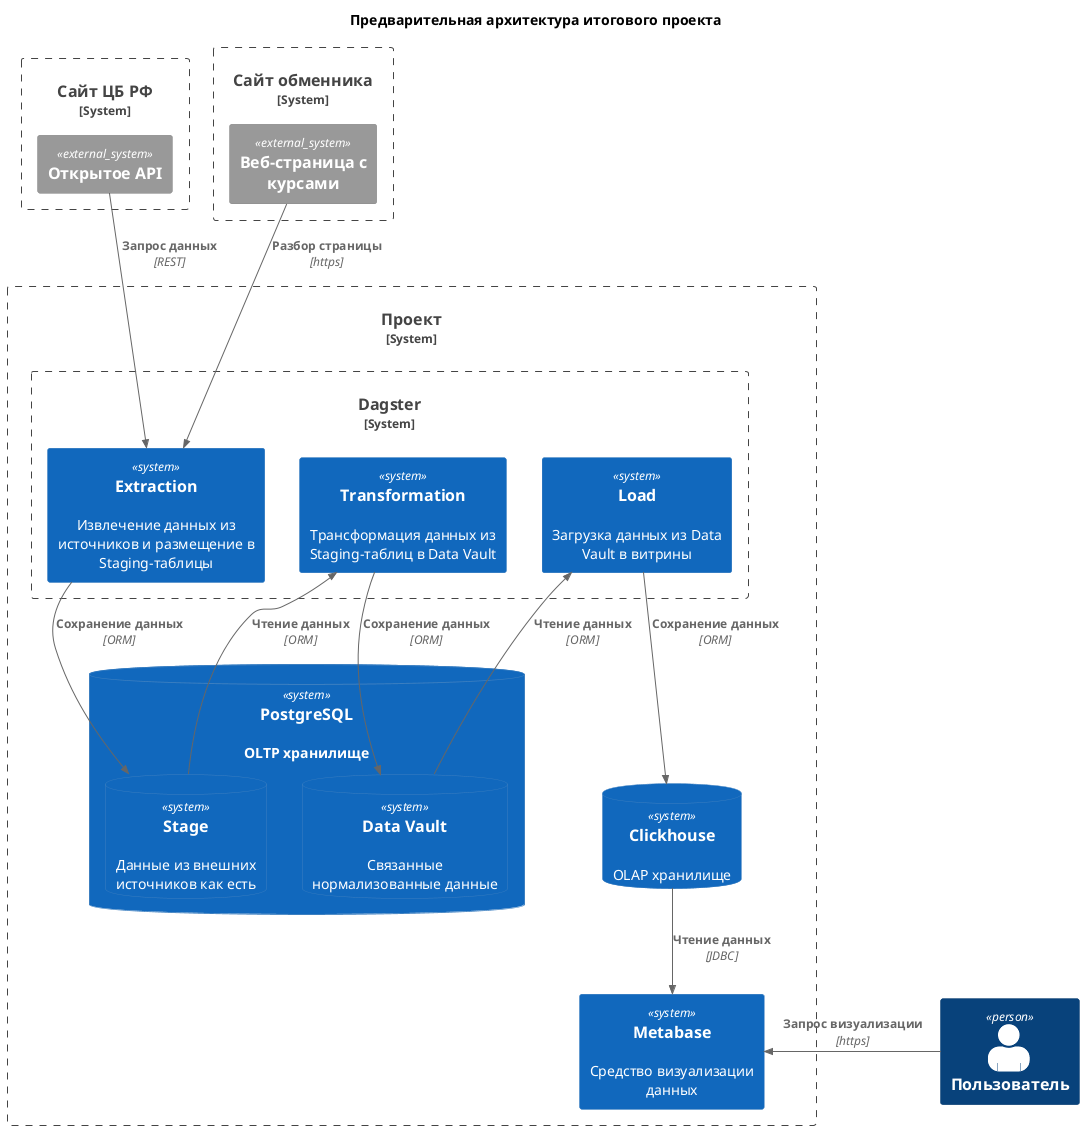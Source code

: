 @startuml project_architecture.puml
!include <C4/C4_Container>

title
  <b>Предварительная архитектура итогового проекта</b>
end title

System_Boundary(cbr, "Сайт ЦБ РФ") {
    System_Ext(cbr_api, "Открытое API")
}

System_Boundary(exch, "Сайт обменника") {
    System_Ext(exch_page, "Веб-страница с курсами")
}

System_Boundary(prj, "Проект") {
    System_Boundary(orch, "Dagster") {
        System(asset_e, "Extraction", "Извлечение данных из источников и размещение в Staging-таблицы")
        System(asset_t, "Transformation", "Трансформация данных из Staging-таблиц в Data Vault")
        System(asset_l, "Load", "Загрузка данных из Data Vault в витрины")
    }
    SystemDb(postgres, "PostgreSQL", "OLTP хранилище"){
        SystemDb(stage, "Stage", "Данные из внешних источников как есть")
        SystemDb(dv, "Data Vault", "Связанные нормализованные данные")
    }
    SystemDb(clickhouse, "Clickhouse", "OLAP хранилище")
    System(metabase, "Metabase", "Средство визуализации данных")
}

Person(user, "Пользователь", $sprite = person2)

Rel(cbr_api, asset_e, "Запрос данных", "REST")
Rel(exch_page, asset_e, "Разбор страницы", "https")
Rel(asset_e, stage, "Сохранение данных", "ORM")

Rel(stage, asset_t, "Чтение данных", "ORM")
Rel(asset_t, dv, "Сохранение данных", "ORM")

Rel(dv, asset_l, "Чтение данных", "ORM")
Rel(asset_l, clickhouse, "Сохранение данных", "ORM")

Rel_D(clickhouse, metabase, "Чтение данных", "JDBC")
Rel_L(user, metabase, "Запрос визуализации", "https")

@enduml